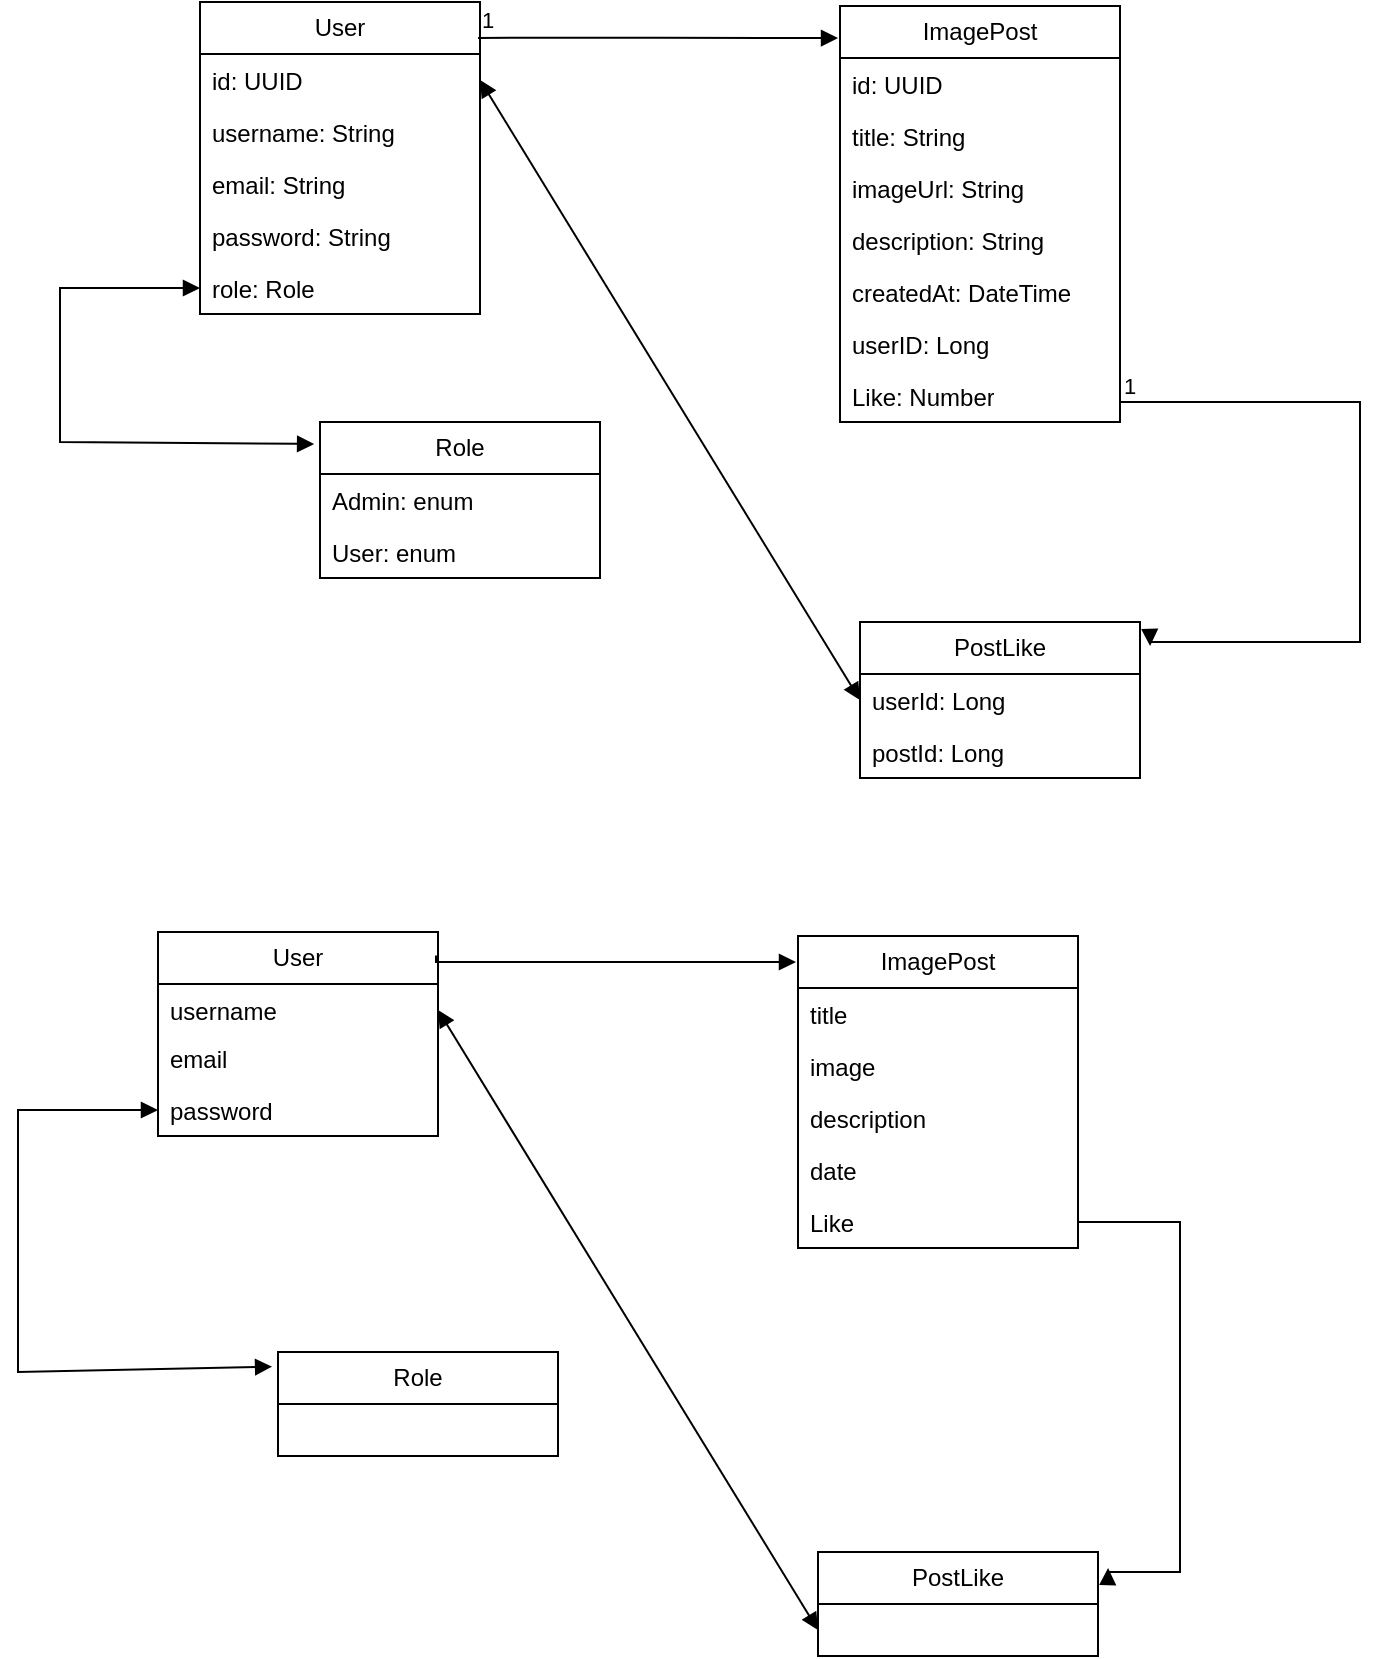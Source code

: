 <mxfile version="28.2.3">
  <diagram name="Seite-1" id="EvkgF1MvYiq81Qi9JRRh">
    <mxGraphModel dx="1426" dy="980" grid="1" gridSize="10" guides="1" tooltips="1" connect="1" arrows="1" fold="1" page="1" pageScale="1" pageWidth="827" pageHeight="1169" math="0" shadow="0">
      <root>
        <mxCell id="0" />
        <mxCell id="1" parent="0" />
        <mxCell id="u6r-m6rEBIpTOp65RIZz-3" value="User" style="swimlane;fontStyle=0;childLayout=stackLayout;horizontal=1;startSize=26;fillColor=none;horizontalStack=0;resizeParent=1;resizeParentMax=0;resizeLast=0;collapsible=1;marginBottom=0;whiteSpace=wrap;html=1;" parent="1" vertex="1">
          <mxGeometry x="180" y="120" width="140" height="156" as="geometry" />
        </mxCell>
        <mxCell id="u6r-m6rEBIpTOp65RIZz-4" value="id: UUID" style="text;strokeColor=none;fillColor=none;align=left;verticalAlign=top;spacingLeft=4;spacingRight=4;overflow=hidden;rotatable=0;points=[[0,0.5],[1,0.5]];portConstraint=eastwest;whiteSpace=wrap;html=1;" parent="u6r-m6rEBIpTOp65RIZz-3" vertex="1">
          <mxGeometry y="26" width="140" height="26" as="geometry" />
        </mxCell>
        <mxCell id="u6r-m6rEBIpTOp65RIZz-5" value="username: String" style="text;strokeColor=none;fillColor=none;align=left;verticalAlign=top;spacingLeft=4;spacingRight=4;overflow=hidden;rotatable=0;points=[[0,0.5],[1,0.5]];portConstraint=eastwest;whiteSpace=wrap;html=1;" parent="u6r-m6rEBIpTOp65RIZz-3" vertex="1">
          <mxGeometry y="52" width="140" height="26" as="geometry" />
        </mxCell>
        <mxCell id="u6r-m6rEBIpTOp65RIZz-40" value="email: String" style="text;strokeColor=none;fillColor=none;align=left;verticalAlign=top;spacingLeft=4;spacingRight=4;overflow=hidden;rotatable=0;points=[[0,0.5],[1,0.5]];portConstraint=eastwest;whiteSpace=wrap;html=1;" parent="u6r-m6rEBIpTOp65RIZz-3" vertex="1">
          <mxGeometry y="78" width="140" height="26" as="geometry" />
        </mxCell>
        <mxCell id="u6r-m6rEBIpTOp65RIZz-6" value="password: String" style="text;strokeColor=none;fillColor=none;align=left;verticalAlign=top;spacingLeft=4;spacingRight=4;overflow=hidden;rotatable=0;points=[[0,0.5],[1,0.5]];portConstraint=eastwest;whiteSpace=wrap;html=1;" parent="u6r-m6rEBIpTOp65RIZz-3" vertex="1">
          <mxGeometry y="104" width="140" height="26" as="geometry" />
        </mxCell>
        <mxCell id="u6r-m6rEBIpTOp65RIZz-15" value="role:&amp;nbsp;Role" style="text;strokeColor=none;fillColor=none;align=left;verticalAlign=top;spacingLeft=4;spacingRight=4;overflow=hidden;rotatable=0;points=[[0,0.5],[1,0.5]];portConstraint=eastwest;whiteSpace=wrap;html=1;" parent="u6r-m6rEBIpTOp65RIZz-3" vertex="1">
          <mxGeometry y="130" width="140" height="26" as="geometry" />
        </mxCell>
        <mxCell id="u6r-m6rEBIpTOp65RIZz-11" value="ImagePost" style="swimlane;fontStyle=0;childLayout=stackLayout;horizontal=1;startSize=26;fillColor=none;horizontalStack=0;resizeParent=1;resizeParentMax=0;resizeLast=0;collapsible=1;marginBottom=0;whiteSpace=wrap;html=1;" parent="1" vertex="1">
          <mxGeometry x="500" y="122" width="140" height="208" as="geometry" />
        </mxCell>
        <mxCell id="u6r-m6rEBIpTOp65RIZz-12" value="id: UUID" style="text;strokeColor=none;fillColor=none;align=left;verticalAlign=top;spacingLeft=4;spacingRight=4;overflow=hidden;rotatable=0;points=[[0,0.5],[1,0.5]];portConstraint=eastwest;whiteSpace=wrap;html=1;" parent="u6r-m6rEBIpTOp65RIZz-11" vertex="1">
          <mxGeometry y="26" width="140" height="26" as="geometry" />
        </mxCell>
        <mxCell id="u6r-m6rEBIpTOp65RIZz-13" value="title: String" style="text;strokeColor=none;fillColor=none;align=left;verticalAlign=top;spacingLeft=4;spacingRight=4;overflow=hidden;rotatable=0;points=[[0,0.5],[1,0.5]];portConstraint=eastwest;whiteSpace=wrap;html=1;" parent="u6r-m6rEBIpTOp65RIZz-11" vertex="1">
          <mxGeometry y="52" width="140" height="26" as="geometry" />
        </mxCell>
        <mxCell id="u6r-m6rEBIpTOp65RIZz-21" value="imageUrl: String" style="text;strokeColor=none;fillColor=none;align=left;verticalAlign=top;spacingLeft=4;spacingRight=4;overflow=hidden;rotatable=0;points=[[0,0.5],[1,0.5]];portConstraint=eastwest;whiteSpace=wrap;html=1;" parent="u6r-m6rEBIpTOp65RIZz-11" vertex="1">
          <mxGeometry y="78" width="140" height="26" as="geometry" />
        </mxCell>
        <mxCell id="u6r-m6rEBIpTOp65RIZz-14" value="description: String" style="text;strokeColor=none;fillColor=none;align=left;verticalAlign=top;spacingLeft=4;spacingRight=4;overflow=hidden;rotatable=0;points=[[0,0.5],[1,0.5]];portConstraint=eastwest;whiteSpace=wrap;html=1;" parent="u6r-m6rEBIpTOp65RIZz-11" vertex="1">
          <mxGeometry y="104" width="140" height="26" as="geometry" />
        </mxCell>
        <mxCell id="u6r-m6rEBIpTOp65RIZz-22" value="createdAt: DateTime" style="text;strokeColor=none;fillColor=none;align=left;verticalAlign=top;spacingLeft=4;spacingRight=4;overflow=hidden;rotatable=0;points=[[0,0.5],[1,0.5]];portConstraint=eastwest;whiteSpace=wrap;html=1;" parent="u6r-m6rEBIpTOp65RIZz-11" vertex="1">
          <mxGeometry y="130" width="140" height="26" as="geometry" />
        </mxCell>
        <mxCell id="u6r-m6rEBIpTOp65RIZz-37" value="userID: Long" style="text;strokeColor=none;fillColor=none;align=left;verticalAlign=top;spacingLeft=4;spacingRight=4;overflow=hidden;rotatable=0;points=[[0,0.5],[1,0.5]];portConstraint=eastwest;whiteSpace=wrap;html=1;" parent="u6r-m6rEBIpTOp65RIZz-11" vertex="1">
          <mxGeometry y="156" width="140" height="26" as="geometry" />
        </mxCell>
        <mxCell id="u6r-m6rEBIpTOp65RIZz-36" value="Like: Number" style="text;strokeColor=none;fillColor=none;align=left;verticalAlign=top;spacingLeft=4;spacingRight=4;overflow=hidden;rotatable=0;points=[[0,0.5],[1,0.5]];portConstraint=eastwest;whiteSpace=wrap;html=1;" parent="u6r-m6rEBIpTOp65RIZz-11" vertex="1">
          <mxGeometry y="182" width="140" height="26" as="geometry" />
        </mxCell>
        <mxCell id="u6r-m6rEBIpTOp65RIZz-23" value="PostLike" style="swimlane;fontStyle=0;childLayout=stackLayout;horizontal=1;startSize=26;fillColor=none;horizontalStack=0;resizeParent=1;resizeParentMax=0;resizeLast=0;collapsible=1;marginBottom=0;whiteSpace=wrap;html=1;" parent="1" vertex="1">
          <mxGeometry x="510" y="430" width="140" height="78" as="geometry" />
        </mxCell>
        <mxCell id="u6r-m6rEBIpTOp65RIZz-25" value="userId: Long" style="text;strokeColor=none;fillColor=none;align=left;verticalAlign=top;spacingLeft=4;spacingRight=4;overflow=hidden;rotatable=0;points=[[0,0.5],[1,0.5]];portConstraint=eastwest;whiteSpace=wrap;html=1;" parent="u6r-m6rEBIpTOp65RIZz-23" vertex="1">
          <mxGeometry y="26" width="140" height="26" as="geometry" />
        </mxCell>
        <mxCell id="u6r-m6rEBIpTOp65RIZz-26" value="postId: Long" style="text;strokeColor=none;fillColor=none;align=left;verticalAlign=top;spacingLeft=4;spacingRight=4;overflow=hidden;rotatable=0;points=[[0,0.5],[1,0.5]];portConstraint=eastwest;whiteSpace=wrap;html=1;" parent="u6r-m6rEBIpTOp65RIZz-23" vertex="1">
          <mxGeometry y="52" width="140" height="26" as="geometry" />
        </mxCell>
        <mxCell id="u6r-m6rEBIpTOp65RIZz-42" value="Role" style="swimlane;fontStyle=0;childLayout=stackLayout;horizontal=1;startSize=26;fillColor=none;horizontalStack=0;resizeParent=1;resizeParentMax=0;resizeLast=0;collapsible=1;marginBottom=0;whiteSpace=wrap;html=1;" parent="1" vertex="1">
          <mxGeometry x="240" y="330" width="140" height="78" as="geometry" />
        </mxCell>
        <mxCell id="u6r-m6rEBIpTOp65RIZz-43" value="Admin: enum" style="text;strokeColor=none;fillColor=none;align=left;verticalAlign=top;spacingLeft=4;spacingRight=4;overflow=hidden;rotatable=0;points=[[0,0.5],[1,0.5]];portConstraint=eastwest;whiteSpace=wrap;html=1;" parent="u6r-m6rEBIpTOp65RIZz-42" vertex="1">
          <mxGeometry y="26" width="140" height="26" as="geometry" />
        </mxCell>
        <mxCell id="u6r-m6rEBIpTOp65RIZz-44" value="User: enum" style="text;strokeColor=none;fillColor=none;align=left;verticalAlign=top;spacingLeft=4;spacingRight=4;overflow=hidden;rotatable=0;points=[[0,0.5],[1,0.5]];portConstraint=eastwest;whiteSpace=wrap;html=1;" parent="u6r-m6rEBIpTOp65RIZz-42" vertex="1">
          <mxGeometry y="52" width="140" height="26" as="geometry" />
        </mxCell>
        <mxCell id="u6r-m6rEBIpTOp65RIZz-48" value="" style="endArrow=block;endFill=1;html=1;edgeStyle=orthogonalEdgeStyle;align=left;verticalAlign=top;rounded=0;entryX=-0.007;entryY=0.077;entryDx=0;entryDy=0;entryPerimeter=0;exitX=0.993;exitY=0.115;exitDx=0;exitDy=0;exitPerimeter=0;" parent="1" source="u6r-m6rEBIpTOp65RIZz-3" target="u6r-m6rEBIpTOp65RIZz-11" edge="1">
          <mxGeometry x="-1" relative="1" as="geometry">
            <mxPoint x="400" y="130" as="sourcePoint" />
            <mxPoint x="560" y="130" as="targetPoint" />
            <mxPoint as="offset" />
          </mxGeometry>
        </mxCell>
        <mxCell id="u6r-m6rEBIpTOp65RIZz-49" value="1" style="edgeLabel;resizable=0;html=1;align=left;verticalAlign=bottom;" parent="u6r-m6rEBIpTOp65RIZz-48" connectable="0" vertex="1">
          <mxGeometry x="-1" relative="1" as="geometry" />
        </mxCell>
        <mxCell id="u6r-m6rEBIpTOp65RIZz-52" value="" style="endArrow=block;startArrow=block;endFill=1;startFill=1;html=1;rounded=0;entryX=-0.021;entryY=0.141;entryDx=0;entryDy=0;exitX=0;exitY=0.5;exitDx=0;exitDy=0;entryPerimeter=0;" parent="1" source="u6r-m6rEBIpTOp65RIZz-15" target="u6r-m6rEBIpTOp65RIZz-42" edge="1">
          <mxGeometry width="160" relative="1" as="geometry">
            <mxPoint x="230" y="270" as="sourcePoint" />
            <mxPoint x="390" y="270" as="targetPoint" />
            <Array as="points">
              <mxPoint x="110" y="263" />
              <mxPoint x="110" y="340" />
            </Array>
          </mxGeometry>
        </mxCell>
        <mxCell id="u6r-m6rEBIpTOp65RIZz-53" value="" style="endArrow=block;endFill=1;html=1;edgeStyle=orthogonalEdgeStyle;align=left;verticalAlign=top;rounded=0;entryX=1.036;entryY=0.154;entryDx=0;entryDy=0;entryPerimeter=0;" parent="1" target="u6r-m6rEBIpTOp65RIZz-23" edge="1">
          <mxGeometry x="-1" relative="1" as="geometry">
            <mxPoint x="640" y="320" as="sourcePoint" />
            <mxPoint x="800" y="320" as="targetPoint" />
            <Array as="points">
              <mxPoint x="760" y="320" />
              <mxPoint x="760" y="440" />
              <mxPoint x="655" y="440" />
            </Array>
            <mxPoint as="offset" />
          </mxGeometry>
        </mxCell>
        <mxCell id="u6r-m6rEBIpTOp65RIZz-54" value="1" style="edgeLabel;resizable=0;html=1;align=left;verticalAlign=bottom;" parent="u6r-m6rEBIpTOp65RIZz-53" connectable="0" vertex="1">
          <mxGeometry x="-1" relative="1" as="geometry" />
        </mxCell>
        <mxCell id="u6r-m6rEBIpTOp65RIZz-55" value="" style="endArrow=block;startArrow=block;endFill=1;startFill=1;html=1;rounded=0;exitX=1;exitY=0.5;exitDx=0;exitDy=0;entryX=0;entryY=0.5;entryDx=0;entryDy=0;" parent="1" source="u6r-m6rEBIpTOp65RIZz-4" target="u6r-m6rEBIpTOp65RIZz-25" edge="1">
          <mxGeometry width="160" relative="1" as="geometry">
            <mxPoint x="290" y="290" as="sourcePoint" />
            <mxPoint x="450" y="290" as="targetPoint" />
          </mxGeometry>
        </mxCell>
        <mxCell id="u6r-m6rEBIpTOp65RIZz-56" value="User" style="swimlane;fontStyle=0;childLayout=stackLayout;horizontal=1;startSize=26;fillColor=none;horizontalStack=0;resizeParent=1;resizeParentMax=0;resizeLast=0;collapsible=1;marginBottom=0;whiteSpace=wrap;html=1;" parent="1" vertex="1">
          <mxGeometry x="159" y="585" width="140" height="102" as="geometry" />
        </mxCell>
        <mxCell id="u6r-m6rEBIpTOp65RIZz-58" value="username" style="text;strokeColor=none;fillColor=none;align=left;verticalAlign=top;spacingLeft=4;spacingRight=4;overflow=hidden;rotatable=0;points=[[0,0.5],[1,0.5]];portConstraint=eastwest;whiteSpace=wrap;html=1;" parent="u6r-m6rEBIpTOp65RIZz-56" vertex="1">
          <mxGeometry y="26" width="140" height="24" as="geometry" />
        </mxCell>
        <mxCell id="u6r-m6rEBIpTOp65RIZz-59" value="email" style="text;strokeColor=none;fillColor=none;align=left;verticalAlign=top;spacingLeft=4;spacingRight=4;overflow=hidden;rotatable=0;points=[[0,0.5],[1,0.5]];portConstraint=eastwest;whiteSpace=wrap;html=1;" parent="u6r-m6rEBIpTOp65RIZz-56" vertex="1">
          <mxGeometry y="50" width="140" height="26" as="geometry" />
        </mxCell>
        <mxCell id="u6r-m6rEBIpTOp65RIZz-60" value="password" style="text;strokeColor=none;fillColor=none;align=left;verticalAlign=top;spacingLeft=4;spacingRight=4;overflow=hidden;rotatable=0;points=[[0,0.5],[1,0.5]];portConstraint=eastwest;whiteSpace=wrap;html=1;" parent="u6r-m6rEBIpTOp65RIZz-56" vertex="1">
          <mxGeometry y="76" width="140" height="26" as="geometry" />
        </mxCell>
        <mxCell id="u6r-m6rEBIpTOp65RIZz-62" value="ImagePost" style="swimlane;fontStyle=0;childLayout=stackLayout;horizontal=1;startSize=26;fillColor=none;horizontalStack=0;resizeParent=1;resizeParentMax=0;resizeLast=0;collapsible=1;marginBottom=0;whiteSpace=wrap;html=1;" parent="1" vertex="1">
          <mxGeometry x="479" y="587" width="140" height="156" as="geometry" />
        </mxCell>
        <mxCell id="u6r-m6rEBIpTOp65RIZz-64" value="title" style="text;strokeColor=none;fillColor=none;align=left;verticalAlign=top;spacingLeft=4;spacingRight=4;overflow=hidden;rotatable=0;points=[[0,0.5],[1,0.5]];portConstraint=eastwest;whiteSpace=wrap;html=1;" parent="u6r-m6rEBIpTOp65RIZz-62" vertex="1">
          <mxGeometry y="26" width="140" height="26" as="geometry" />
        </mxCell>
        <mxCell id="u6r-m6rEBIpTOp65RIZz-65" value="image" style="text;strokeColor=none;fillColor=none;align=left;verticalAlign=top;spacingLeft=4;spacingRight=4;overflow=hidden;rotatable=0;points=[[0,0.5],[1,0.5]];portConstraint=eastwest;whiteSpace=wrap;html=1;" parent="u6r-m6rEBIpTOp65RIZz-62" vertex="1">
          <mxGeometry y="52" width="140" height="26" as="geometry" />
        </mxCell>
        <mxCell id="u6r-m6rEBIpTOp65RIZz-66" value="description" style="text;strokeColor=none;fillColor=none;align=left;verticalAlign=top;spacingLeft=4;spacingRight=4;overflow=hidden;rotatable=0;points=[[0,0.5],[1,0.5]];portConstraint=eastwest;whiteSpace=wrap;html=1;" parent="u6r-m6rEBIpTOp65RIZz-62" vertex="1">
          <mxGeometry y="78" width="140" height="26" as="geometry" />
        </mxCell>
        <mxCell id="u6r-m6rEBIpTOp65RIZz-67" value="date" style="text;strokeColor=none;fillColor=none;align=left;verticalAlign=top;spacingLeft=4;spacingRight=4;overflow=hidden;rotatable=0;points=[[0,0.5],[1,0.5]];portConstraint=eastwest;whiteSpace=wrap;html=1;" parent="u6r-m6rEBIpTOp65RIZz-62" vertex="1">
          <mxGeometry y="104" width="140" height="26" as="geometry" />
        </mxCell>
        <mxCell id="u6r-m6rEBIpTOp65RIZz-69" value="Like" style="text;strokeColor=none;fillColor=none;align=left;verticalAlign=top;spacingLeft=4;spacingRight=4;overflow=hidden;rotatable=0;points=[[0,0.5],[1,0.5]];portConstraint=eastwest;whiteSpace=wrap;html=1;" parent="u6r-m6rEBIpTOp65RIZz-62" vertex="1">
          <mxGeometry y="130" width="140" height="26" as="geometry" />
        </mxCell>
        <mxCell id="u6r-m6rEBIpTOp65RIZz-70" value="PostLike" style="swimlane;fontStyle=0;childLayout=stackLayout;horizontal=1;startSize=26;fillColor=none;horizontalStack=0;resizeParent=1;resizeParentMax=0;resizeLast=0;collapsible=1;marginBottom=0;whiteSpace=wrap;html=1;" parent="1" vertex="1">
          <mxGeometry x="489" y="895" width="140" height="52" as="geometry" />
        </mxCell>
        <mxCell id="u6r-m6rEBIpTOp65RIZz-74" value="Role" style="swimlane;fontStyle=0;childLayout=stackLayout;horizontal=1;startSize=26;fillColor=none;horizontalStack=0;resizeParent=1;resizeParentMax=0;resizeLast=0;collapsible=1;marginBottom=0;whiteSpace=wrap;html=1;" parent="1" vertex="1">
          <mxGeometry x="219" y="795" width="140" height="52" as="geometry" />
        </mxCell>
        <mxCell id="u6r-m6rEBIpTOp65RIZz-77" value="" style="endArrow=block;endFill=1;html=1;edgeStyle=orthogonalEdgeStyle;align=left;verticalAlign=top;rounded=0;entryX=-0.007;entryY=0.077;entryDx=0;entryDy=0;entryPerimeter=0;exitX=0.993;exitY=0.115;exitDx=0;exitDy=0;exitPerimeter=0;" parent="1" source="u6r-m6rEBIpTOp65RIZz-56" target="u6r-m6rEBIpTOp65RIZz-62" edge="1">
          <mxGeometry x="-1" relative="1" as="geometry">
            <mxPoint x="379" y="595" as="sourcePoint" />
            <mxPoint x="539" y="595" as="targetPoint" />
            <mxPoint as="offset" />
            <Array as="points">
              <mxPoint x="478" y="600" />
            </Array>
          </mxGeometry>
        </mxCell>
        <mxCell id="u6r-m6rEBIpTOp65RIZz-79" value="" style="endArrow=block;startArrow=block;endFill=1;startFill=1;html=1;rounded=0;entryX=-0.021;entryY=0.141;entryDx=0;entryDy=0;exitX=0;exitY=0.5;exitDx=0;exitDy=0;entryPerimeter=0;" parent="1" source="u6r-m6rEBIpTOp65RIZz-60" target="u6r-m6rEBIpTOp65RIZz-74" edge="1">
          <mxGeometry width="160" relative="1" as="geometry">
            <mxPoint x="159.0" y="700" as="sourcePoint" />
            <mxPoint x="369" y="735" as="targetPoint" />
            <Array as="points">
              <mxPoint x="89" y="674" />
              <mxPoint x="89" y="805" />
            </Array>
          </mxGeometry>
        </mxCell>
        <mxCell id="u6r-m6rEBIpTOp65RIZz-80" value="" style="endArrow=block;endFill=1;html=1;edgeStyle=orthogonalEdgeStyle;align=left;verticalAlign=top;rounded=0;entryX=1.036;entryY=0.154;entryDx=0;entryDy=0;entryPerimeter=0;exitX=1;exitY=0.5;exitDx=0;exitDy=0;" parent="1" source="u6r-m6rEBIpTOp65RIZz-69" target="u6r-m6rEBIpTOp65RIZz-70" edge="1">
          <mxGeometry x="-1" relative="1" as="geometry">
            <mxPoint x="619" y="785" as="sourcePoint" />
            <mxPoint x="779" y="785" as="targetPoint" />
            <Array as="points">
              <mxPoint x="670" y="730" />
              <mxPoint x="670" y="905" />
              <mxPoint x="634" y="905" />
            </Array>
            <mxPoint as="offset" />
          </mxGeometry>
        </mxCell>
        <mxCell id="u6r-m6rEBIpTOp65RIZz-82" value="" style="endArrow=block;startArrow=block;endFill=1;startFill=1;html=1;rounded=0;exitX=1;exitY=0.5;exitDx=0;exitDy=0;entryX=0;entryY=0.5;entryDx=0;entryDy=0;" parent="1" edge="1">
          <mxGeometry width="160" relative="1" as="geometry">
            <mxPoint x="299" y="624" as="sourcePoint" />
            <mxPoint x="489" y="934" as="targetPoint" />
          </mxGeometry>
        </mxCell>
      </root>
    </mxGraphModel>
  </diagram>
</mxfile>
